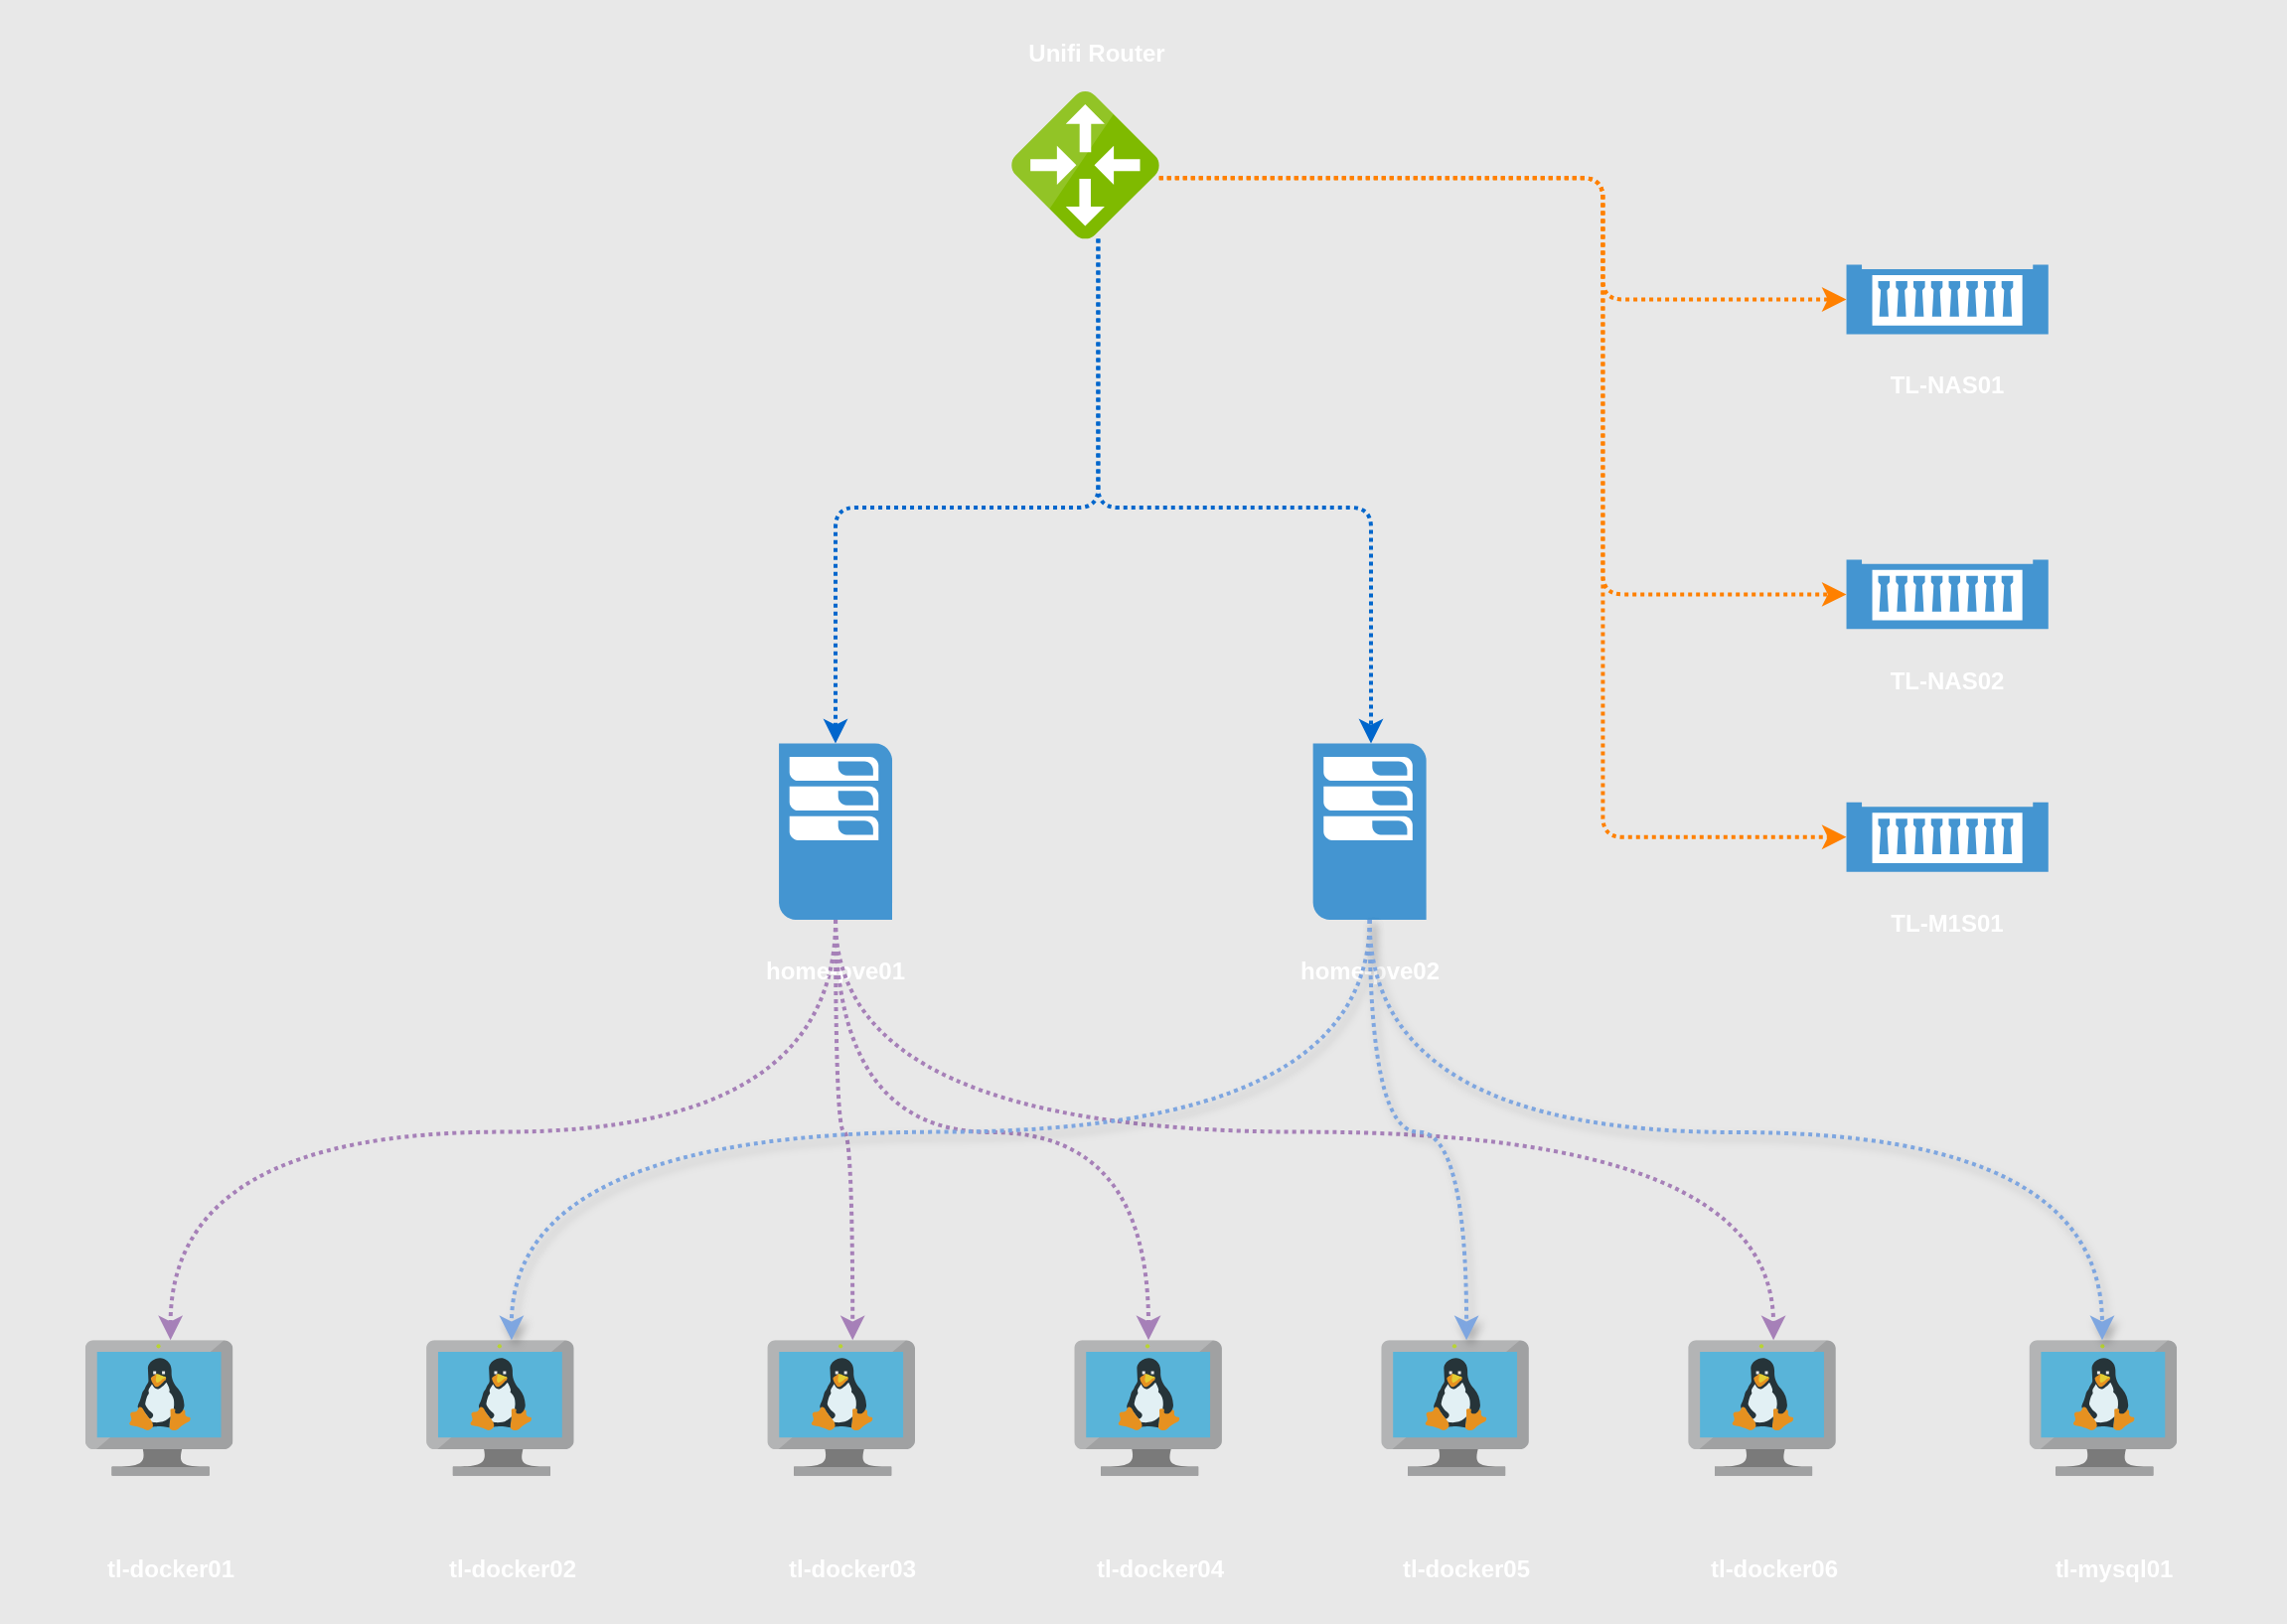 <mxfile version="27.0.5">
  <diagram name="Page-1" id="TpXAAriYojwalOuxlhiy">
    <mxGraphModel dx="2058" dy="1146" grid="1" gridSize="10" guides="1" tooltips="1" connect="1" arrows="1" fold="1" page="1" pageScale="1" pageWidth="1169" pageHeight="827" background="#E8E8E8" math="0" shadow="0">
      <root>
        <mxCell id="0" />
        <mxCell id="1" parent="0" />
        <mxCell id="ZCXp7PUb_-F9p9PLJJs9-19" value="" style="group;movable=1;resizable=1;rotatable=1;deletable=1;editable=1;locked=0;connectable=1;" parent="1" vertex="1" connectable="0">
          <mxGeometry x="647.821" y="378.254" width="120.149" height="141.079" as="geometry" />
        </mxCell>
        <mxCell id="ZCXp7PUb_-F9p9PLJJs9-13" value="" style="pointerEvents=1;shadow=0;dashed=0;html=1;strokeColor=none;fillColor=#4495D1;labelPosition=center;verticalLabelPosition=bottom;verticalAlign=top;align=center;outlineConnect=0;shape=mxgraph.veeam.2d.esx_esxi;movable=1;resizable=1;rotatable=1;deletable=1;editable=1;locked=0;connectable=1;" parent="ZCXp7PUb_-F9p9PLJJs9-19" vertex="1">
          <mxGeometry x="23.0" width="56.985" height="88.698" as="geometry" />
        </mxCell>
        <mxCell id="ZCXp7PUb_-F9p9PLJJs9-18" value="&lt;b&gt;&lt;font style=&quot;color: rgb(255, 255, 255);&quot;&gt;home-pve02&lt;/font&gt;&lt;/b&gt;" style="text;html=1;align=center;verticalAlign=middle;whiteSpace=wrap;rounded=0;movable=1;resizable=1;rotatable=1;deletable=1;editable=1;locked=0;connectable=1;" parent="ZCXp7PUb_-F9p9PLJJs9-19" vertex="1">
          <mxGeometry x="-17.164" y="88.698" width="137.313" height="52.381" as="geometry" />
        </mxCell>
        <mxCell id="ZCXp7PUb_-F9p9PLJJs9-27" value="" style="group;movable=1;resizable=1;rotatable=1;deletable=1;editable=1;locked=0;connectable=1;" parent="1" vertex="1" connectable="0">
          <mxGeometry x="476.179" y="50" width="171.642" height="139.683" as="geometry" />
        </mxCell>
        <object label="" id="ZCXp7PUb_-F9p9PLJJs9-4">
          <mxCell style="image;sketch=0;aspect=fixed;points=[];align=center;fontSize=12;image=img/lib/mscae/Local_Network_Gateways.svg;container=0;movable=1;resizable=1;rotatable=1;deletable=1;editable=1;locked=0;connectable=1;" parent="ZCXp7PUb_-F9p9PLJJs9-27" vertex="1">
            <mxGeometry x="42.91" width="74.305" height="74.305" as="geometry" />
          </mxCell>
        </object>
        <mxCell id="ZCXp7PUb_-F9p9PLJJs9-25" value="&lt;b&gt;&lt;font style=&quot;color: rgb(255, 255, 255);&quot;&gt;Unifi Router&lt;/font&gt;&lt;/b&gt;" style="text;html=1;align=center;verticalAlign=middle;whiteSpace=wrap;rounded=0;container=0;movable=1;resizable=1;rotatable=1;deletable=1;editable=1;locked=0;connectable=1;" parent="ZCXp7PUb_-F9p9PLJJs9-27" vertex="1">
          <mxGeometry y="-45.397" width="171.642" height="52.381" as="geometry" />
        </mxCell>
        <mxCell id="ZCXp7PUb_-F9p9PLJJs9-30" style="edgeStyle=orthogonalEdgeStyle;rounded=1;orthogonalLoop=1;jettySize=auto;html=1;dashed=1;dashPattern=1 1;strokeWidth=2;jumpSize=6;curved=0;strokeColor=#0066CC;movable=1;resizable=1;rotatable=1;deletable=1;editable=1;locked=0;connectable=1;" parent="1" source="ZCXp7PUb_-F9p9PLJJs9-4" target="ZCXp7PUb_-F9p9PLJJs9-23" edge="1">
          <mxGeometry relative="1" as="geometry">
            <Array as="points">
              <mxPoint x="562.687" y="259.524" />
              <mxPoint x="430.522" y="259.524" />
            </Array>
          </mxGeometry>
        </mxCell>
        <mxCell id="ZCXp7PUb_-F9p9PLJJs9-31" style="edgeStyle=orthogonalEdgeStyle;rounded=1;orthogonalLoop=1;jettySize=auto;html=1;dashed=1;dashPattern=1 1;strokeWidth=2;jumpStyle=arc;flowAnimation=0;jumpSize=6;curved=0;strokeColor=#0066CC;movable=1;resizable=1;rotatable=1;deletable=1;editable=1;locked=0;connectable=1;" parent="1" source="ZCXp7PUb_-F9p9PLJJs9-4" target="ZCXp7PUb_-F9p9PLJJs9-13" edge="1">
          <mxGeometry relative="1" as="geometry">
            <Array as="points">
              <mxPoint x="562.687" y="259.524" />
              <mxPoint x="700.0" y="259.524" />
            </Array>
          </mxGeometry>
        </mxCell>
        <mxCell id="ZCXp7PUb_-F9p9PLJJs9-34" value="" style="group;movable=1;resizable=1;rotatable=1;deletable=1;editable=1;locked=0;connectable=1;" parent="1" vertex="1" connectable="0">
          <mxGeometry x="10" y="678.571" width="171.642" height="141.429" as="geometry" />
        </mxCell>
        <mxCell id="ZCXp7PUb_-F9p9PLJJs9-5" value="" style="image;sketch=0;aspect=fixed;html=1;points=[];align=center;fontSize=12;image=img/lib/mscae/VM_Linux.svg;movable=1;resizable=1;rotatable=1;deletable=1;editable=1;locked=0;connectable=1;" parent="ZCXp7PUb_-F9p9PLJJs9-34" vertex="1">
          <mxGeometry x="42.91" width="74.305" height="68.36" as="geometry" />
        </mxCell>
        <mxCell id="ZCXp7PUb_-F9p9PLJJs9-33" value="&lt;b&gt;&lt;font style=&quot;color: rgb(255, 255, 255);&quot;&gt;tl-docker01&lt;/font&gt;&lt;/b&gt;" style="text;html=1;align=center;verticalAlign=middle;whiteSpace=wrap;rounded=0;movable=1;resizable=1;rotatable=1;deletable=1;editable=1;locked=0;connectable=1;" parent="ZCXp7PUb_-F9p9PLJJs9-34" vertex="1">
          <mxGeometry y="89.048" width="171.642" height="52.381" as="geometry" />
        </mxCell>
        <mxCell id="ZCXp7PUb_-F9p9PLJJs9-35" value="" style="group;movable=1;resizable=1;rotatable=1;deletable=1;editable=1;locked=0;connectable=1;" parent="1" vertex="1" connectable="0">
          <mxGeometry x="181.642" y="678.571" width="171.642" height="141.429" as="geometry" />
        </mxCell>
        <mxCell id="ZCXp7PUb_-F9p9PLJJs9-36" value="" style="image;sketch=0;aspect=fixed;html=1;points=[];align=center;fontSize=12;image=img/lib/mscae/VM_Linux.svg;movable=1;resizable=1;rotatable=1;deletable=1;editable=1;locked=0;connectable=1;" parent="ZCXp7PUb_-F9p9PLJJs9-35" vertex="1">
          <mxGeometry x="42.91" width="74.305" height="68.36" as="geometry" />
        </mxCell>
        <mxCell id="ZCXp7PUb_-F9p9PLJJs9-37" value="&lt;b&gt;&lt;font style=&quot;color: rgb(255, 255, 255);&quot;&gt;tl-docker02&lt;/font&gt;&lt;/b&gt;" style="text;html=1;align=center;verticalAlign=middle;whiteSpace=wrap;rounded=0;movable=1;resizable=1;rotatable=1;deletable=1;editable=1;locked=0;connectable=1;" parent="ZCXp7PUb_-F9p9PLJJs9-35" vertex="1">
          <mxGeometry y="89.048" width="171.642" height="52.381" as="geometry" />
        </mxCell>
        <mxCell id="ZCXp7PUb_-F9p9PLJJs9-38" value="" style="group;movable=1;resizable=1;rotatable=1;deletable=1;editable=1;locked=0;connectable=1;" parent="1" vertex="1" connectable="0">
          <mxGeometry x="353.284" y="678.571" width="171.642" height="141.429" as="geometry" />
        </mxCell>
        <mxCell id="ZCXp7PUb_-F9p9PLJJs9-39" value="" style="image;sketch=0;aspect=fixed;html=1;points=[];align=center;fontSize=12;image=img/lib/mscae/VM_Linux.svg;movable=1;resizable=1;rotatable=1;deletable=1;editable=1;locked=0;connectable=1;" parent="ZCXp7PUb_-F9p9PLJJs9-38" vertex="1">
          <mxGeometry x="42.91" width="74.305" height="68.36" as="geometry" />
        </mxCell>
        <mxCell id="ZCXp7PUb_-F9p9PLJJs9-40" value="&lt;b&gt;&lt;font style=&quot;color: rgb(255, 255, 255);&quot;&gt;tl-docker03&lt;/font&gt;&lt;/b&gt;" style="text;html=1;align=center;verticalAlign=middle;whiteSpace=wrap;rounded=0;movable=1;resizable=1;rotatable=1;deletable=1;editable=1;locked=0;connectable=1;" parent="ZCXp7PUb_-F9p9PLJJs9-38" vertex="1">
          <mxGeometry y="89.048" width="171.642" height="52.381" as="geometry" />
        </mxCell>
        <mxCell id="ZCXp7PUb_-F9p9PLJJs9-41" value="" style="group;movable=1;resizable=1;rotatable=1;deletable=1;editable=1;locked=0;connectable=1;fontStyle=1" parent="1" vertex="1" connectable="0">
          <mxGeometry x="507.761" y="678.571" width="171.642" height="141.429" as="geometry" />
        </mxCell>
        <mxCell id="ZCXp7PUb_-F9p9PLJJs9-42" value="" style="image;sketch=0;aspect=fixed;html=1;points=[];align=center;fontSize=12;image=img/lib/mscae/VM_Linux.svg;movable=1;resizable=1;rotatable=1;deletable=1;editable=1;locked=0;connectable=1;" parent="ZCXp7PUb_-F9p9PLJJs9-41" vertex="1">
          <mxGeometry x="42.91" width="74.305" height="68.36" as="geometry" />
        </mxCell>
        <mxCell id="ZCXp7PUb_-F9p9PLJJs9-43" value="&lt;b&gt;&lt;font style=&quot;color: rgb(255, 255, 255);&quot;&gt;tl-docker04&lt;/font&gt;&lt;/b&gt;" style="text;html=1;align=center;verticalAlign=middle;whiteSpace=wrap;rounded=0;movable=1;resizable=1;rotatable=1;deletable=1;editable=1;locked=0;connectable=1;" parent="ZCXp7PUb_-F9p9PLJJs9-41" vertex="1">
          <mxGeometry y="89.048" width="171.642" height="52.381" as="geometry" />
        </mxCell>
        <mxCell id="ZCXp7PUb_-F9p9PLJJs9-44" value="" style="group;movable=1;resizable=1;rotatable=1;deletable=1;editable=1;locked=0;connectable=1;" parent="1" vertex="1" connectable="0">
          <mxGeometry x="662.239" y="678.571" width="171.642" height="141.429" as="geometry" />
        </mxCell>
        <mxCell id="ZCXp7PUb_-F9p9PLJJs9-45" value="" style="image;sketch=0;aspect=fixed;html=1;points=[];align=center;fontSize=12;image=img/lib/mscae/VM_Linux.svg;movable=1;resizable=1;rotatable=1;deletable=1;editable=1;locked=0;connectable=1;" parent="ZCXp7PUb_-F9p9PLJJs9-44" vertex="1">
          <mxGeometry x="42.91" width="74.305" height="68.36" as="geometry" />
        </mxCell>
        <mxCell id="ZCXp7PUb_-F9p9PLJJs9-46" value="&lt;b&gt;&lt;font style=&quot;color: rgb(255, 255, 255);&quot;&gt;tl-docker05&lt;/font&gt;&lt;/b&gt;" style="text;html=1;align=center;verticalAlign=middle;whiteSpace=wrap;rounded=0;movable=1;resizable=1;rotatable=1;deletable=1;editable=1;locked=0;connectable=1;" parent="ZCXp7PUb_-F9p9PLJJs9-44" vertex="1">
          <mxGeometry y="89.048" width="171.642" height="52.381" as="geometry" />
        </mxCell>
        <mxCell id="ZCXp7PUb_-F9p9PLJJs9-47" value="" style="group;movable=1;resizable=1;rotatable=1;deletable=1;editable=1;locked=0;connectable=1;" parent="1" vertex="1" connectable="0">
          <mxGeometry x="816.716" y="678.571" width="171.642" height="141.429" as="geometry" />
        </mxCell>
        <mxCell id="ZCXp7PUb_-F9p9PLJJs9-48" value="" style="image;sketch=0;aspect=fixed;html=1;points=[];align=center;fontSize=12;image=img/lib/mscae/VM_Linux.svg;movable=1;resizable=1;rotatable=1;deletable=1;editable=1;locked=0;connectable=1;" parent="ZCXp7PUb_-F9p9PLJJs9-47" vertex="1">
          <mxGeometry x="42.91" width="74.305" height="68.36" as="geometry" />
        </mxCell>
        <mxCell id="ZCXp7PUb_-F9p9PLJJs9-49" value="&lt;b&gt;&lt;font style=&quot;color: rgb(255, 255, 255);&quot;&gt;tl-docker06&lt;/font&gt;&lt;/b&gt;" style="text;html=1;align=center;verticalAlign=middle;whiteSpace=wrap;rounded=0;movable=1;resizable=1;rotatable=1;deletable=1;editable=1;locked=0;connectable=1;" parent="ZCXp7PUb_-F9p9PLJJs9-47" vertex="1">
          <mxGeometry y="89.048" width="171.642" height="52.381" as="geometry" />
        </mxCell>
        <mxCell id="ZCXp7PUb_-F9p9PLJJs9-50" value="" style="group;movable=1;resizable=1;rotatable=1;deletable=1;editable=1;locked=0;connectable=1;" parent="1" vertex="1" connectable="0">
          <mxGeometry x="988.358" y="678.571" width="171.642" height="141.429" as="geometry" />
        </mxCell>
        <mxCell id="ZCXp7PUb_-F9p9PLJJs9-51" value="" style="image;sketch=0;aspect=fixed;html=1;points=[];align=center;fontSize=12;image=img/lib/mscae/VM_Linux.svg;movable=1;resizable=1;rotatable=1;deletable=1;editable=1;locked=0;connectable=1;" parent="ZCXp7PUb_-F9p9PLJJs9-50" vertex="1">
          <mxGeometry x="42.91" width="74.305" height="68.36" as="geometry" />
        </mxCell>
        <mxCell id="ZCXp7PUb_-F9p9PLJJs9-52" value="&lt;b&gt;&lt;font style=&quot;color: rgb(255, 255, 255);&quot;&gt;tl-mysql01&lt;/font&gt;&lt;/b&gt;" style="text;html=1;align=center;verticalAlign=middle;whiteSpace=wrap;rounded=0;movable=1;resizable=1;rotatable=1;deletable=1;editable=1;locked=0;connectable=1;" parent="ZCXp7PUb_-F9p9PLJJs9-50" vertex="1">
          <mxGeometry y="89.048" width="171.642" height="52.381" as="geometry" />
        </mxCell>
        <mxCell id="ZCXp7PUb_-F9p9PLJJs9-57" value="11" style="group;movable=1;resizable=1;rotatable=1;deletable=1;editable=1;locked=0;connectable=1;" parent="1" vertex="1" connectable="0">
          <mxGeometry x="904.254" y="137.302" width="171.642" height="87.302" as="geometry" />
        </mxCell>
        <mxCell id="ZCXp7PUb_-F9p9PLJJs9-55" value="" style="shadow=0;dashed=0;html=1;strokeColor=none;fillColor=#4495D1;labelPosition=center;verticalLabelPosition=bottom;verticalAlign=top;align=center;outlineConnect=0;shape=mxgraph.veeam.2d.physical_storage;movable=1;resizable=1;rotatable=1;deletable=1;editable=1;locked=0;connectable=1;" parent="ZCXp7PUb_-F9p9PLJJs9-57" vertex="1">
          <mxGeometry x="35.015" width="101.612" height="34.921" as="geometry" />
        </mxCell>
        <mxCell id="ZCXp7PUb_-F9p9PLJJs9-56" value="TL-NAS01" style="text;html=1;align=center;verticalAlign=middle;whiteSpace=wrap;rounded=0;movable=1;resizable=1;rotatable=1;deletable=1;editable=1;locked=0;connectable=1;fontStyle=1;fontColor=#FFFFFF;" parent="ZCXp7PUb_-F9p9PLJJs9-57" vertex="1">
          <mxGeometry y="34.921" width="171.642" height="52.381" as="geometry" />
        </mxCell>
        <mxCell id="ZCXp7PUb_-F9p9PLJJs9-58" value="" style="group;movable=1;resizable=1;rotatable=1;deletable=1;editable=1;locked=0;connectable=1;" parent="1" vertex="1" connectable="0">
          <mxGeometry x="904.254" y="285.714" width="171.642" height="87.302" as="geometry" />
        </mxCell>
        <mxCell id="ZCXp7PUb_-F9p9PLJJs9-59" value="" style="shadow=0;dashed=0;html=1;strokeColor=none;fillColor=#4495D1;labelPosition=center;verticalLabelPosition=bottom;verticalAlign=top;align=center;outlineConnect=0;shape=mxgraph.veeam.2d.physical_storage;movable=1;resizable=1;rotatable=1;deletable=1;editable=1;locked=0;connectable=1;" parent="ZCXp7PUb_-F9p9PLJJs9-58" vertex="1">
          <mxGeometry x="35.015" width="101.612" height="34.921" as="geometry" />
        </mxCell>
        <mxCell id="ZCXp7PUb_-F9p9PLJJs9-60" value="&lt;b&gt;&lt;font style=&quot;color: rgb(255, 255, 255);&quot;&gt;TL-NAS02&lt;/font&gt;&lt;/b&gt;" style="text;html=1;align=center;verticalAlign=middle;whiteSpace=wrap;rounded=0;movable=1;resizable=1;rotatable=1;deletable=1;editable=1;locked=0;connectable=1;" parent="ZCXp7PUb_-F9p9PLJJs9-58" vertex="1">
          <mxGeometry y="34.921" width="171.642" height="52.381" as="geometry" />
        </mxCell>
        <mxCell id="ZCXp7PUb_-F9p9PLJJs9-61" value="" style="group;movable=1;resizable=1;rotatable=1;deletable=1;editable=1;locked=0;connectable=1;" parent="1" vertex="1" connectable="0">
          <mxGeometry x="904.254" y="407.937" width="171.642" height="87.302" as="geometry" />
        </mxCell>
        <mxCell id="ZCXp7PUb_-F9p9PLJJs9-62" value="" style="shadow=0;dashed=0;html=1;strokeColor=none;fillColor=#4495D1;labelPosition=center;verticalLabelPosition=bottom;verticalAlign=top;align=center;outlineConnect=0;shape=mxgraph.veeam.2d.physical_storage;movable=1;resizable=1;rotatable=1;deletable=1;editable=1;locked=0;connectable=1;" parent="ZCXp7PUb_-F9p9PLJJs9-61" vertex="1">
          <mxGeometry x="35.015" width="101.612" height="34.921" as="geometry" />
        </mxCell>
        <mxCell id="ZCXp7PUb_-F9p9PLJJs9-63" value="&lt;font style=&quot;color: rgb(255, 255, 255);&quot;&gt;&lt;b&gt;TL-M1S01&lt;/b&gt;&lt;/font&gt;" style="text;html=1;align=center;verticalAlign=middle;whiteSpace=wrap;rounded=0;movable=1;resizable=1;rotatable=1;deletable=1;editable=1;locked=0;connectable=1;" parent="ZCXp7PUb_-F9p9PLJJs9-61" vertex="1">
          <mxGeometry y="34.921" width="171.642" height="52.381" as="geometry" />
        </mxCell>
        <mxCell id="ZCXp7PUb_-F9p9PLJJs9-70" style="edgeStyle=orthogonalEdgeStyle;rounded=1;orthogonalLoop=1;jettySize=auto;html=1;curved=0;dashed=1;dashPattern=1 1;strokeWidth=2;strokeColor=#FF8000;movable=1;resizable=1;rotatable=1;deletable=1;editable=1;locked=0;connectable=1;" parent="1" source="ZCXp7PUb_-F9p9PLJJs9-4" target="ZCXp7PUb_-F9p9PLJJs9-55" edge="1">
          <mxGeometry relative="1" as="geometry">
            <Array as="points">
              <mxPoint x="816.716" y="93.651" />
              <mxPoint x="816.716" y="154.762" />
            </Array>
          </mxGeometry>
        </mxCell>
        <mxCell id="ZCXp7PUb_-F9p9PLJJs9-71" style="edgeStyle=orthogonalEdgeStyle;rounded=1;orthogonalLoop=1;jettySize=auto;html=1;dashed=1;dashPattern=1 1;curved=0;strokeWidth=2;strokeColor=#FF8000;movable=1;resizable=1;rotatable=1;deletable=1;editable=1;locked=0;connectable=1;" parent="1" source="ZCXp7PUb_-F9p9PLJJs9-4" target="ZCXp7PUb_-F9p9PLJJs9-59" edge="1">
          <mxGeometry relative="1" as="geometry">
            <Array as="points">
              <mxPoint x="816.716" y="93.651" />
              <mxPoint x="816.716" y="303.175" />
            </Array>
          </mxGeometry>
        </mxCell>
        <mxCell id="ZCXp7PUb_-F9p9PLJJs9-72" style="edgeStyle=orthogonalEdgeStyle;rounded=1;orthogonalLoop=1;jettySize=auto;html=1;dashed=1;dashPattern=1 1;curved=0;startArrow=none;startFill=0;strokeWidth=2;strokeColor=#FF8000;movable=1;resizable=1;rotatable=1;deletable=1;editable=1;locked=0;connectable=1;" parent="1" source="ZCXp7PUb_-F9p9PLJJs9-4" target="ZCXp7PUb_-F9p9PLJJs9-62" edge="1">
          <mxGeometry relative="1" as="geometry">
            <Array as="points">
              <mxPoint x="816.716" y="93.651" />
              <mxPoint x="816.716" y="425.397" />
            </Array>
          </mxGeometry>
        </mxCell>
        <mxCell id="ZCXp7PUb_-F9p9PLJJs9-74" style="edgeStyle=orthogonalEdgeStyle;rounded=0;orthogonalLoop=1;jettySize=auto;html=1;exitX=0.5;exitY=0;exitDx=0;exitDy=0;dashed=1;dashPattern=1 1;strokeWidth=2;strokeColor=#A680B8;movable=1;resizable=1;rotatable=1;deletable=1;editable=1;locked=0;connectable=1;curved=1;" parent="1" source="ZCXp7PUb_-F9p9PLJJs9-24" target="ZCXp7PUb_-F9p9PLJJs9-5" edge="1">
          <mxGeometry relative="1" as="geometry">
            <Array as="points">
              <mxPoint x="430.522" y="573.81" />
              <mxPoint x="95.821" y="573.81" />
            </Array>
          </mxGeometry>
        </mxCell>
        <mxCell id="ZCXp7PUb_-F9p9PLJJs9-22" value="" style="group;movable=1;resizable=1;rotatable=1;deletable=1;editable=1;locked=0;connectable=1;" parent="1" vertex="1" connectable="0">
          <mxGeometry x="379.03" y="378.254" width="120.149" height="141.079" as="geometry" />
        </mxCell>
        <mxCell id="ZCXp7PUb_-F9p9PLJJs9-23" value="" style="pointerEvents=1;shadow=0;dashed=0;html=1;strokeColor=none;fillColor=#4495D1;labelPosition=center;verticalLabelPosition=bottom;verticalAlign=top;align=center;outlineConnect=0;shape=mxgraph.veeam.2d.esx_esxi;movable=1;resizable=1;rotatable=1;deletable=1;editable=1;locked=0;connectable=1;" parent="ZCXp7PUb_-F9p9PLJJs9-22" vertex="1">
          <mxGeometry x="23.0" width="56.985" height="88.698" as="geometry" />
        </mxCell>
        <mxCell id="ZCXp7PUb_-F9p9PLJJs9-24" value="&lt;b&gt;&lt;font style=&quot;color: rgb(255, 255, 255);&quot;&gt;home-pve01&lt;/font&gt;&lt;/b&gt;" style="text;html=1;align=center;verticalAlign=middle;whiteSpace=wrap;rounded=0;movable=1;resizable=1;rotatable=1;deletable=1;editable=1;locked=0;connectable=1;" parent="ZCXp7PUb_-F9p9PLJJs9-22" vertex="1">
          <mxGeometry x="-17.164" y="88.698" width="137.313" height="52.381" as="geometry" />
        </mxCell>
        <mxCell id="ZCXp7PUb_-F9p9PLJJs9-75" style="edgeStyle=orthogonalEdgeStyle;rounded=0;orthogonalLoop=1;jettySize=auto;html=1;exitX=0.5;exitY=0;exitDx=0;exitDy=0;dashed=1;dashPattern=1 1;strokeWidth=2;strokeColor=#A680B8;movable=1;resizable=1;rotatable=1;deletable=1;editable=1;locked=0;connectable=1;curved=1;" parent="1" source="ZCXp7PUb_-F9p9PLJJs9-24" target="ZCXp7PUb_-F9p9PLJJs9-39" edge="1">
          <mxGeometry relative="1" as="geometry">
            <Array as="points">
              <mxPoint x="430.522" y="573.81" />
              <mxPoint x="439.104" y="573.81" />
            </Array>
          </mxGeometry>
        </mxCell>
        <mxCell id="ZCXp7PUb_-F9p9PLJJs9-76" style="edgeStyle=orthogonalEdgeStyle;rounded=0;orthogonalLoop=1;jettySize=auto;html=1;exitX=0.5;exitY=0;exitDx=0;exitDy=0;dashed=1;dashPattern=1 1;strokeWidth=2;strokeColor=#A680B8;movable=1;resizable=1;rotatable=1;deletable=1;editable=1;locked=0;connectable=1;curved=1;" parent="1" source="ZCXp7PUb_-F9p9PLJJs9-24" target="ZCXp7PUb_-F9p9PLJJs9-42" edge="1">
          <mxGeometry relative="1" as="geometry">
            <Array as="points">
              <mxPoint x="431" y="574" />
              <mxPoint x="588" y="574" />
            </Array>
          </mxGeometry>
        </mxCell>
        <mxCell id="ZCXp7PUb_-F9p9PLJJs9-77" style="edgeStyle=orthogonalEdgeStyle;rounded=0;orthogonalLoop=1;jettySize=auto;html=1;exitX=0.5;exitY=0;exitDx=0;exitDy=0;dashed=1;dashPattern=1 1;strokeWidth=2;strokeColor=#A680B8;movable=1;resizable=1;rotatable=1;deletable=1;editable=1;locked=0;connectable=1;curved=1;" parent="1" source="ZCXp7PUb_-F9p9PLJJs9-24" target="ZCXp7PUb_-F9p9PLJJs9-48" edge="1">
          <mxGeometry relative="1" as="geometry">
            <Array as="points">
              <mxPoint x="430.522" y="573.81" />
              <mxPoint x="902.537" y="573.81" />
            </Array>
          </mxGeometry>
        </mxCell>
        <mxCell id="ZCXp7PUb_-F9p9PLJJs9-78" style="edgeStyle=orthogonalEdgeStyle;rounded=0;orthogonalLoop=1;jettySize=auto;html=1;exitX=0.5;exitY=0;exitDx=0;exitDy=0;dashed=1;dashPattern=1 1;strokeWidth=2;strokeColor=#7EA6E0;movable=1;resizable=1;rotatable=1;deletable=1;editable=1;locked=0;connectable=1;curved=1;shadow=1;jumpStyle=none;" parent="1" source="ZCXp7PUb_-F9p9PLJJs9-18" target="ZCXp7PUb_-F9p9PLJJs9-36" edge="1">
          <mxGeometry relative="1" as="geometry">
            <Array as="points">
              <mxPoint x="700.0" y="573.81" />
              <mxPoint x="267.463" y="573.81" />
            </Array>
          </mxGeometry>
        </mxCell>
        <mxCell id="ZCXp7PUb_-F9p9PLJJs9-79" style="edgeStyle=orthogonalEdgeStyle;rounded=0;orthogonalLoop=1;jettySize=auto;html=1;exitX=0.5;exitY=0;exitDx=0;exitDy=0;dashed=1;dashPattern=1 1;strokeWidth=2;strokeColor=#7EA6E0;movable=1;resizable=1;rotatable=1;deletable=1;editable=1;locked=0;connectable=1;curved=1;shadow=1;" parent="1" source="ZCXp7PUb_-F9p9PLJJs9-18" target="ZCXp7PUb_-F9p9PLJJs9-45" edge="1">
          <mxGeometry relative="1" as="geometry">
            <Array as="points">
              <mxPoint x="700.0" y="573.81" />
              <mxPoint x="748.06" y="573.81" />
            </Array>
          </mxGeometry>
        </mxCell>
        <mxCell id="ZCXp7PUb_-F9p9PLJJs9-80" style="edgeStyle=orthogonalEdgeStyle;rounded=0;orthogonalLoop=1;jettySize=auto;html=1;dashed=1;dashPattern=1 1;strokeWidth=2;strokeColor=#7EA6E0;movable=1;resizable=1;rotatable=1;deletable=1;editable=1;locked=0;connectable=1;curved=1;exitX=0.5;exitY=0;exitDx=0;exitDy=0;shadow=1;" parent="1" source="ZCXp7PUb_-F9p9PLJJs9-18" target="ZCXp7PUb_-F9p9PLJJs9-51" edge="1">
          <mxGeometry relative="1" as="geometry">
            <Array as="points">
              <mxPoint x="699" y="574" />
              <mxPoint x="1068" y="574" />
            </Array>
            <mxPoint x="707.22" y="450.002" as="sourcePoint" />
            <mxPoint x="1060" y="670" as="targetPoint" />
          </mxGeometry>
        </mxCell>
      </root>
    </mxGraphModel>
  </diagram>
</mxfile>
